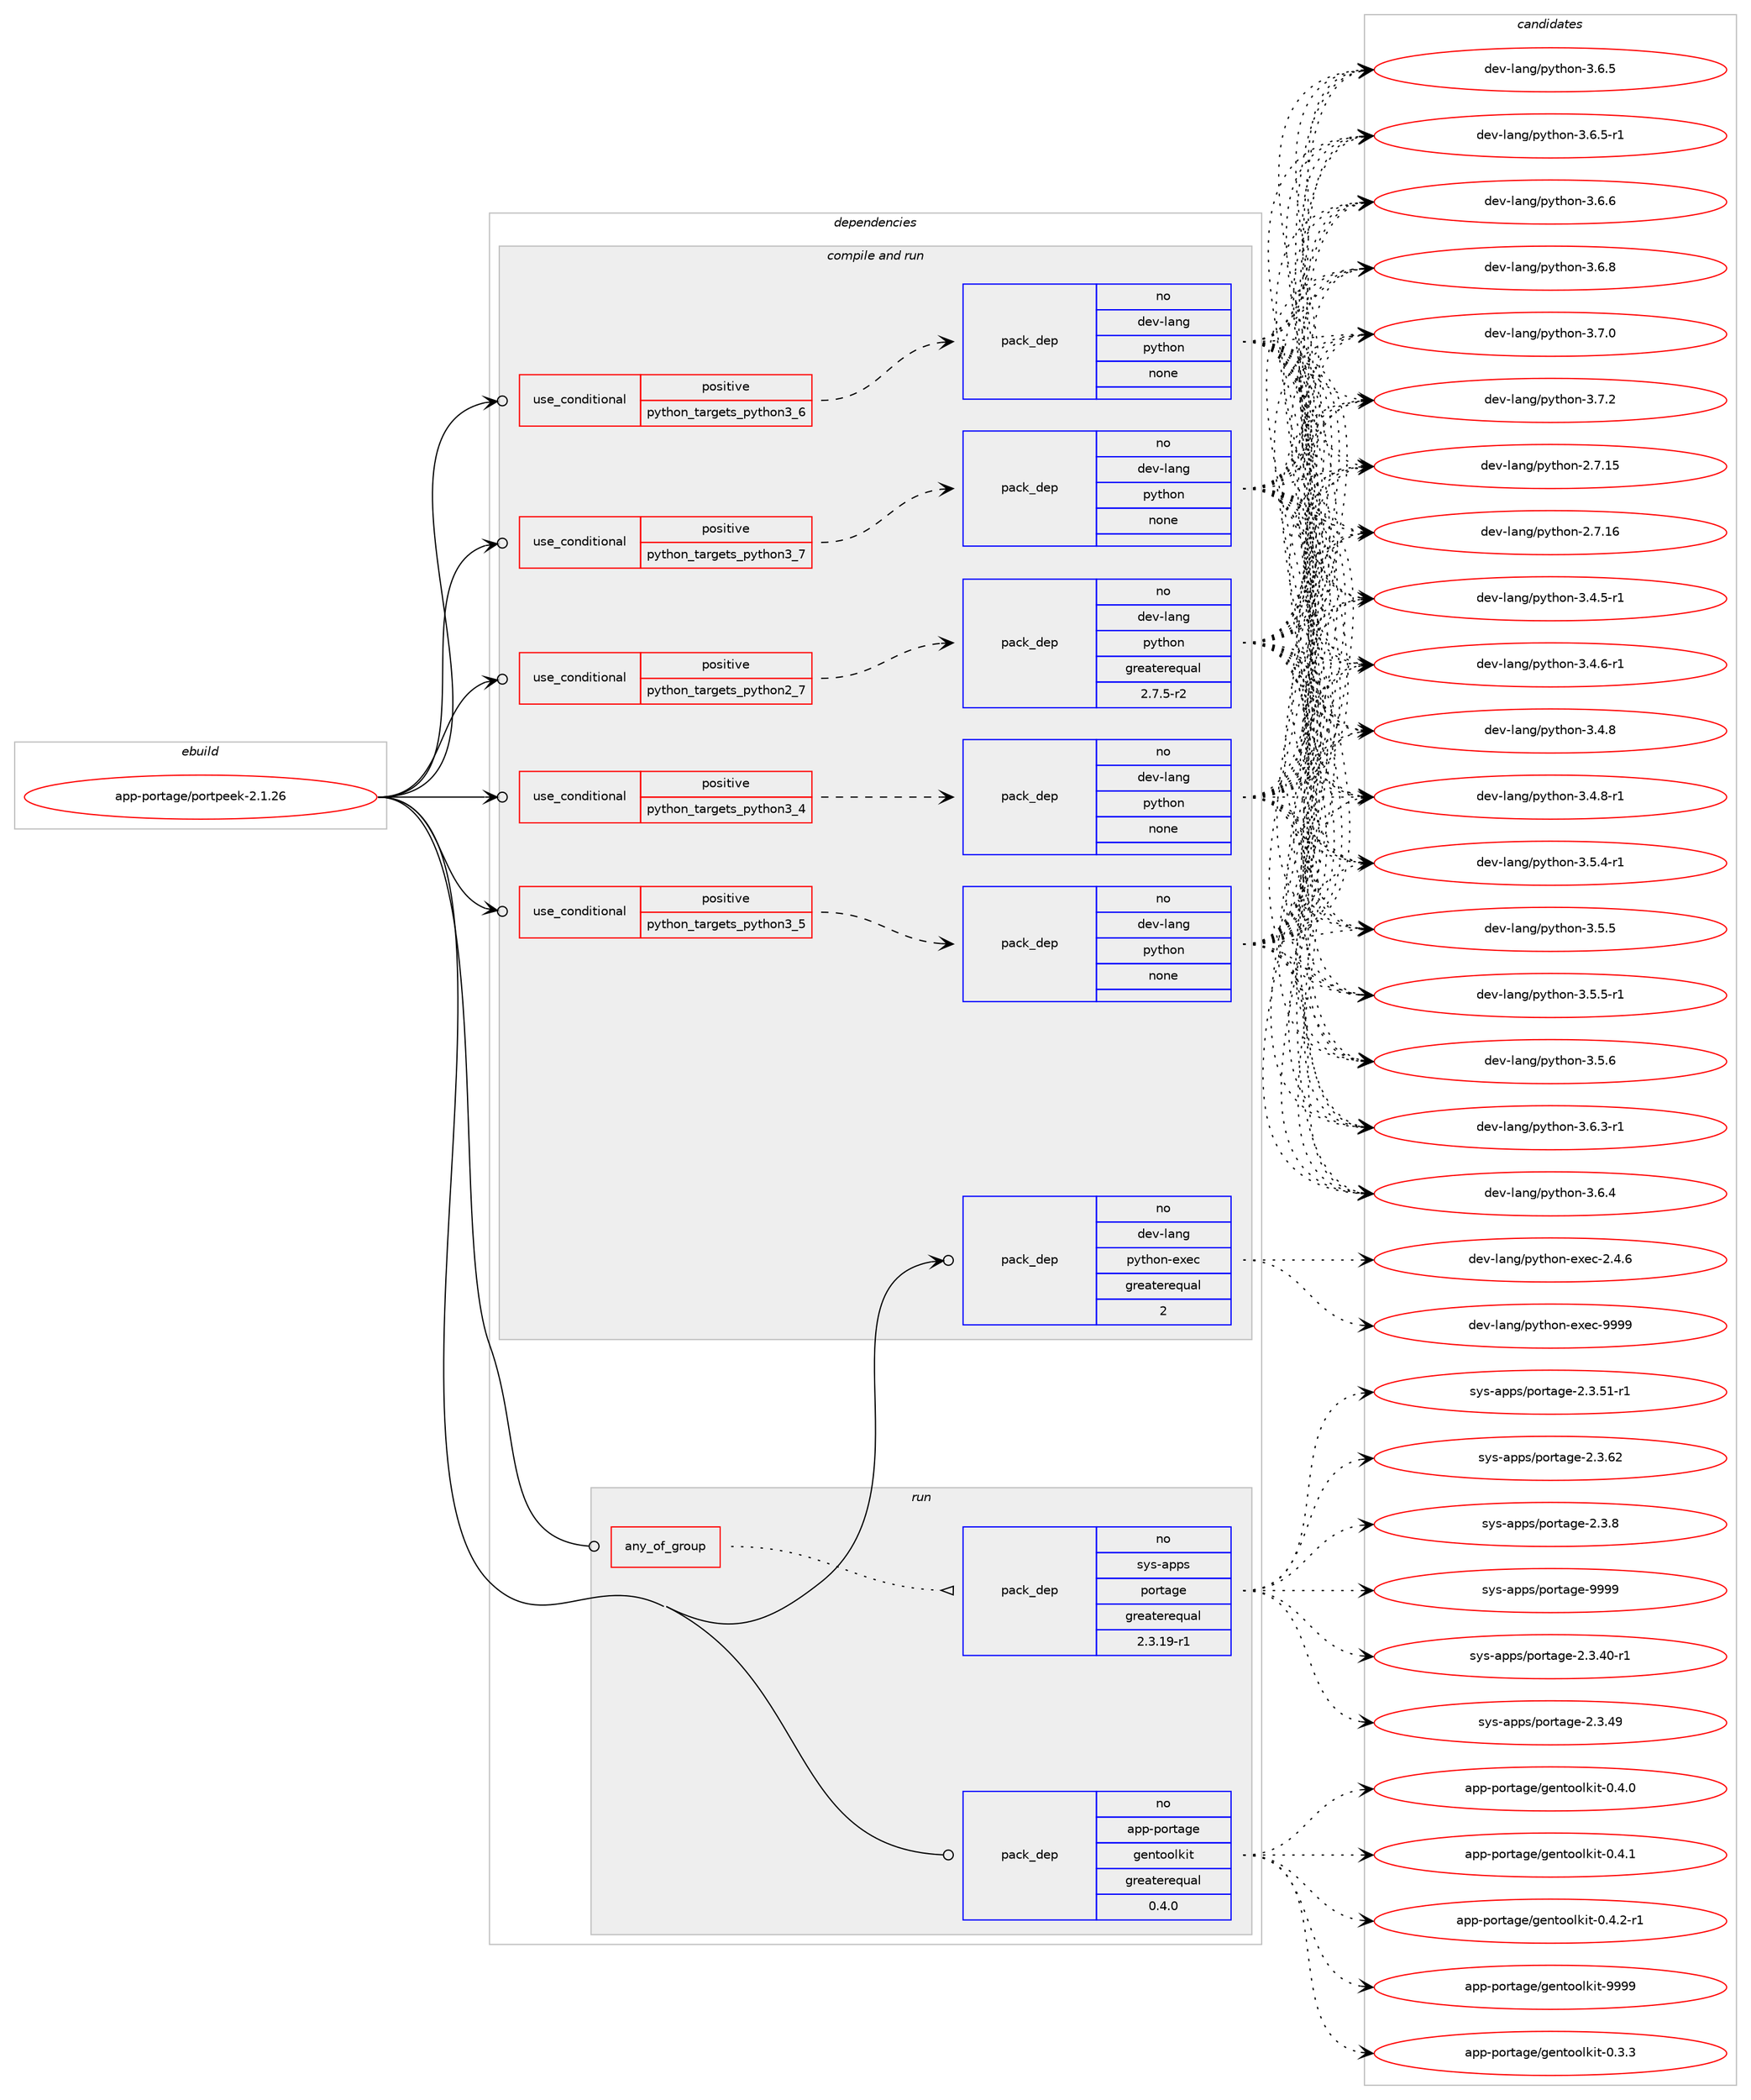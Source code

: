 digraph prolog {

# *************
# Graph options
# *************

newrank=true;
concentrate=true;
compound=true;
graph [rankdir=LR,fontname=Helvetica,fontsize=10,ranksep=1.5];#, ranksep=2.5, nodesep=0.2];
edge  [arrowhead=vee];
node  [fontname=Helvetica,fontsize=10];

# **********
# The ebuild
# **********

subgraph cluster_leftcol {
color=gray;
rank=same;
label=<<i>ebuild</i>>;
id [label="app-portage/portpeek-2.1.26", color=red, width=4, href="../app-portage/portpeek-2.1.26.svg"];
}

# ****************
# The dependencies
# ****************

subgraph cluster_midcol {
color=gray;
label=<<i>dependencies</i>>;
subgraph cluster_compile {
fillcolor="#eeeeee";
style=filled;
label=<<i>compile</i>>;
}
subgraph cluster_compileandrun {
fillcolor="#eeeeee";
style=filled;
label=<<i>compile and run</i>>;
subgraph cond355099 {
dependency1306883 [label=<<TABLE BORDER="0" CELLBORDER="1" CELLSPACING="0" CELLPADDING="4"><TR><TD ROWSPAN="3" CELLPADDING="10">use_conditional</TD></TR><TR><TD>positive</TD></TR><TR><TD>python_targets_python2_7</TD></TR></TABLE>>, shape=none, color=red];
subgraph pack931362 {
dependency1306884 [label=<<TABLE BORDER="0" CELLBORDER="1" CELLSPACING="0" CELLPADDING="4" WIDTH="220"><TR><TD ROWSPAN="6" CELLPADDING="30">pack_dep</TD></TR><TR><TD WIDTH="110">no</TD></TR><TR><TD>dev-lang</TD></TR><TR><TD>python</TD></TR><TR><TD>greaterequal</TD></TR><TR><TD>2.7.5-r2</TD></TR></TABLE>>, shape=none, color=blue];
}
dependency1306883:e -> dependency1306884:w [weight=20,style="dashed",arrowhead="vee"];
}
id:e -> dependency1306883:w [weight=20,style="solid",arrowhead="odotvee"];
subgraph cond355100 {
dependency1306885 [label=<<TABLE BORDER="0" CELLBORDER="1" CELLSPACING="0" CELLPADDING="4"><TR><TD ROWSPAN="3" CELLPADDING="10">use_conditional</TD></TR><TR><TD>positive</TD></TR><TR><TD>python_targets_python3_4</TD></TR></TABLE>>, shape=none, color=red];
subgraph pack931363 {
dependency1306886 [label=<<TABLE BORDER="0" CELLBORDER="1" CELLSPACING="0" CELLPADDING="4" WIDTH="220"><TR><TD ROWSPAN="6" CELLPADDING="30">pack_dep</TD></TR><TR><TD WIDTH="110">no</TD></TR><TR><TD>dev-lang</TD></TR><TR><TD>python</TD></TR><TR><TD>none</TD></TR><TR><TD></TD></TR></TABLE>>, shape=none, color=blue];
}
dependency1306885:e -> dependency1306886:w [weight=20,style="dashed",arrowhead="vee"];
}
id:e -> dependency1306885:w [weight=20,style="solid",arrowhead="odotvee"];
subgraph cond355101 {
dependency1306887 [label=<<TABLE BORDER="0" CELLBORDER="1" CELLSPACING="0" CELLPADDING="4"><TR><TD ROWSPAN="3" CELLPADDING="10">use_conditional</TD></TR><TR><TD>positive</TD></TR><TR><TD>python_targets_python3_5</TD></TR></TABLE>>, shape=none, color=red];
subgraph pack931364 {
dependency1306888 [label=<<TABLE BORDER="0" CELLBORDER="1" CELLSPACING="0" CELLPADDING="4" WIDTH="220"><TR><TD ROWSPAN="6" CELLPADDING="30">pack_dep</TD></TR><TR><TD WIDTH="110">no</TD></TR><TR><TD>dev-lang</TD></TR><TR><TD>python</TD></TR><TR><TD>none</TD></TR><TR><TD></TD></TR></TABLE>>, shape=none, color=blue];
}
dependency1306887:e -> dependency1306888:w [weight=20,style="dashed",arrowhead="vee"];
}
id:e -> dependency1306887:w [weight=20,style="solid",arrowhead="odotvee"];
subgraph cond355102 {
dependency1306889 [label=<<TABLE BORDER="0" CELLBORDER="1" CELLSPACING="0" CELLPADDING="4"><TR><TD ROWSPAN="3" CELLPADDING="10">use_conditional</TD></TR><TR><TD>positive</TD></TR><TR><TD>python_targets_python3_6</TD></TR></TABLE>>, shape=none, color=red];
subgraph pack931365 {
dependency1306890 [label=<<TABLE BORDER="0" CELLBORDER="1" CELLSPACING="0" CELLPADDING="4" WIDTH="220"><TR><TD ROWSPAN="6" CELLPADDING="30">pack_dep</TD></TR><TR><TD WIDTH="110">no</TD></TR><TR><TD>dev-lang</TD></TR><TR><TD>python</TD></TR><TR><TD>none</TD></TR><TR><TD></TD></TR></TABLE>>, shape=none, color=blue];
}
dependency1306889:e -> dependency1306890:w [weight=20,style="dashed",arrowhead="vee"];
}
id:e -> dependency1306889:w [weight=20,style="solid",arrowhead="odotvee"];
subgraph cond355103 {
dependency1306891 [label=<<TABLE BORDER="0" CELLBORDER="1" CELLSPACING="0" CELLPADDING="4"><TR><TD ROWSPAN="3" CELLPADDING="10">use_conditional</TD></TR><TR><TD>positive</TD></TR><TR><TD>python_targets_python3_7</TD></TR></TABLE>>, shape=none, color=red];
subgraph pack931366 {
dependency1306892 [label=<<TABLE BORDER="0" CELLBORDER="1" CELLSPACING="0" CELLPADDING="4" WIDTH="220"><TR><TD ROWSPAN="6" CELLPADDING="30">pack_dep</TD></TR><TR><TD WIDTH="110">no</TD></TR><TR><TD>dev-lang</TD></TR><TR><TD>python</TD></TR><TR><TD>none</TD></TR><TR><TD></TD></TR></TABLE>>, shape=none, color=blue];
}
dependency1306891:e -> dependency1306892:w [weight=20,style="dashed",arrowhead="vee"];
}
id:e -> dependency1306891:w [weight=20,style="solid",arrowhead="odotvee"];
subgraph pack931367 {
dependency1306893 [label=<<TABLE BORDER="0" CELLBORDER="1" CELLSPACING="0" CELLPADDING="4" WIDTH="220"><TR><TD ROWSPAN="6" CELLPADDING="30">pack_dep</TD></TR><TR><TD WIDTH="110">no</TD></TR><TR><TD>dev-lang</TD></TR><TR><TD>python-exec</TD></TR><TR><TD>greaterequal</TD></TR><TR><TD>2</TD></TR></TABLE>>, shape=none, color=blue];
}
id:e -> dependency1306893:w [weight=20,style="solid",arrowhead="odotvee"];
}
subgraph cluster_run {
fillcolor="#eeeeee";
style=filled;
label=<<i>run</i>>;
subgraph any19878 {
dependency1306894 [label=<<TABLE BORDER="0" CELLBORDER="1" CELLSPACING="0" CELLPADDING="4"><TR><TD CELLPADDING="10">any_of_group</TD></TR></TABLE>>, shape=none, color=red];subgraph pack931368 {
dependency1306895 [label=<<TABLE BORDER="0" CELLBORDER="1" CELLSPACING="0" CELLPADDING="4" WIDTH="220"><TR><TD ROWSPAN="6" CELLPADDING="30">pack_dep</TD></TR><TR><TD WIDTH="110">no</TD></TR><TR><TD>sys-apps</TD></TR><TR><TD>portage</TD></TR><TR><TD>greaterequal</TD></TR><TR><TD>2.3.19-r1</TD></TR></TABLE>>, shape=none, color=blue];
}
dependency1306894:e -> dependency1306895:w [weight=20,style="dotted",arrowhead="oinv"];
}
id:e -> dependency1306894:w [weight=20,style="solid",arrowhead="odot"];
subgraph pack931369 {
dependency1306896 [label=<<TABLE BORDER="0" CELLBORDER="1" CELLSPACING="0" CELLPADDING="4" WIDTH="220"><TR><TD ROWSPAN="6" CELLPADDING="30">pack_dep</TD></TR><TR><TD WIDTH="110">no</TD></TR><TR><TD>app-portage</TD></TR><TR><TD>gentoolkit</TD></TR><TR><TD>greaterequal</TD></TR><TR><TD>0.4.0</TD></TR></TABLE>>, shape=none, color=blue];
}
id:e -> dependency1306896:w [weight=20,style="solid",arrowhead="odot"];
}
}

# **************
# The candidates
# **************

subgraph cluster_choices {
rank=same;
color=gray;
label=<<i>candidates</i>>;

subgraph choice931362 {
color=black;
nodesep=1;
choice10010111845108971101034711212111610411111045504655464953 [label="dev-lang/python-2.7.15", color=red, width=4,href="../dev-lang/python-2.7.15.svg"];
choice10010111845108971101034711212111610411111045504655464954 [label="dev-lang/python-2.7.16", color=red, width=4,href="../dev-lang/python-2.7.16.svg"];
choice1001011184510897110103471121211161041111104551465246534511449 [label="dev-lang/python-3.4.5-r1", color=red, width=4,href="../dev-lang/python-3.4.5-r1.svg"];
choice1001011184510897110103471121211161041111104551465246544511449 [label="dev-lang/python-3.4.6-r1", color=red, width=4,href="../dev-lang/python-3.4.6-r1.svg"];
choice100101118451089711010347112121116104111110455146524656 [label="dev-lang/python-3.4.8", color=red, width=4,href="../dev-lang/python-3.4.8.svg"];
choice1001011184510897110103471121211161041111104551465246564511449 [label="dev-lang/python-3.4.8-r1", color=red, width=4,href="../dev-lang/python-3.4.8-r1.svg"];
choice1001011184510897110103471121211161041111104551465346524511449 [label="dev-lang/python-3.5.4-r1", color=red, width=4,href="../dev-lang/python-3.5.4-r1.svg"];
choice100101118451089711010347112121116104111110455146534653 [label="dev-lang/python-3.5.5", color=red, width=4,href="../dev-lang/python-3.5.5.svg"];
choice1001011184510897110103471121211161041111104551465346534511449 [label="dev-lang/python-3.5.5-r1", color=red, width=4,href="../dev-lang/python-3.5.5-r1.svg"];
choice100101118451089711010347112121116104111110455146534654 [label="dev-lang/python-3.5.6", color=red, width=4,href="../dev-lang/python-3.5.6.svg"];
choice1001011184510897110103471121211161041111104551465446514511449 [label="dev-lang/python-3.6.3-r1", color=red, width=4,href="../dev-lang/python-3.6.3-r1.svg"];
choice100101118451089711010347112121116104111110455146544652 [label="dev-lang/python-3.6.4", color=red, width=4,href="../dev-lang/python-3.6.4.svg"];
choice100101118451089711010347112121116104111110455146544653 [label="dev-lang/python-3.6.5", color=red, width=4,href="../dev-lang/python-3.6.5.svg"];
choice1001011184510897110103471121211161041111104551465446534511449 [label="dev-lang/python-3.6.5-r1", color=red, width=4,href="../dev-lang/python-3.6.5-r1.svg"];
choice100101118451089711010347112121116104111110455146544654 [label="dev-lang/python-3.6.6", color=red, width=4,href="../dev-lang/python-3.6.6.svg"];
choice100101118451089711010347112121116104111110455146544656 [label="dev-lang/python-3.6.8", color=red, width=4,href="../dev-lang/python-3.6.8.svg"];
choice100101118451089711010347112121116104111110455146554648 [label="dev-lang/python-3.7.0", color=red, width=4,href="../dev-lang/python-3.7.0.svg"];
choice100101118451089711010347112121116104111110455146554650 [label="dev-lang/python-3.7.2", color=red, width=4,href="../dev-lang/python-3.7.2.svg"];
dependency1306884:e -> choice10010111845108971101034711212111610411111045504655464953:w [style=dotted,weight="100"];
dependency1306884:e -> choice10010111845108971101034711212111610411111045504655464954:w [style=dotted,weight="100"];
dependency1306884:e -> choice1001011184510897110103471121211161041111104551465246534511449:w [style=dotted,weight="100"];
dependency1306884:e -> choice1001011184510897110103471121211161041111104551465246544511449:w [style=dotted,weight="100"];
dependency1306884:e -> choice100101118451089711010347112121116104111110455146524656:w [style=dotted,weight="100"];
dependency1306884:e -> choice1001011184510897110103471121211161041111104551465246564511449:w [style=dotted,weight="100"];
dependency1306884:e -> choice1001011184510897110103471121211161041111104551465346524511449:w [style=dotted,weight="100"];
dependency1306884:e -> choice100101118451089711010347112121116104111110455146534653:w [style=dotted,weight="100"];
dependency1306884:e -> choice1001011184510897110103471121211161041111104551465346534511449:w [style=dotted,weight="100"];
dependency1306884:e -> choice100101118451089711010347112121116104111110455146534654:w [style=dotted,weight="100"];
dependency1306884:e -> choice1001011184510897110103471121211161041111104551465446514511449:w [style=dotted,weight="100"];
dependency1306884:e -> choice100101118451089711010347112121116104111110455146544652:w [style=dotted,weight="100"];
dependency1306884:e -> choice100101118451089711010347112121116104111110455146544653:w [style=dotted,weight="100"];
dependency1306884:e -> choice1001011184510897110103471121211161041111104551465446534511449:w [style=dotted,weight="100"];
dependency1306884:e -> choice100101118451089711010347112121116104111110455146544654:w [style=dotted,weight="100"];
dependency1306884:e -> choice100101118451089711010347112121116104111110455146544656:w [style=dotted,weight="100"];
dependency1306884:e -> choice100101118451089711010347112121116104111110455146554648:w [style=dotted,weight="100"];
dependency1306884:e -> choice100101118451089711010347112121116104111110455146554650:w [style=dotted,weight="100"];
}
subgraph choice931363 {
color=black;
nodesep=1;
choice10010111845108971101034711212111610411111045504655464953 [label="dev-lang/python-2.7.15", color=red, width=4,href="../dev-lang/python-2.7.15.svg"];
choice10010111845108971101034711212111610411111045504655464954 [label="dev-lang/python-2.7.16", color=red, width=4,href="../dev-lang/python-2.7.16.svg"];
choice1001011184510897110103471121211161041111104551465246534511449 [label="dev-lang/python-3.4.5-r1", color=red, width=4,href="../dev-lang/python-3.4.5-r1.svg"];
choice1001011184510897110103471121211161041111104551465246544511449 [label="dev-lang/python-3.4.6-r1", color=red, width=4,href="../dev-lang/python-3.4.6-r1.svg"];
choice100101118451089711010347112121116104111110455146524656 [label="dev-lang/python-3.4.8", color=red, width=4,href="../dev-lang/python-3.4.8.svg"];
choice1001011184510897110103471121211161041111104551465246564511449 [label="dev-lang/python-3.4.8-r1", color=red, width=4,href="../dev-lang/python-3.4.8-r1.svg"];
choice1001011184510897110103471121211161041111104551465346524511449 [label="dev-lang/python-3.5.4-r1", color=red, width=4,href="../dev-lang/python-3.5.4-r1.svg"];
choice100101118451089711010347112121116104111110455146534653 [label="dev-lang/python-3.5.5", color=red, width=4,href="../dev-lang/python-3.5.5.svg"];
choice1001011184510897110103471121211161041111104551465346534511449 [label="dev-lang/python-3.5.5-r1", color=red, width=4,href="../dev-lang/python-3.5.5-r1.svg"];
choice100101118451089711010347112121116104111110455146534654 [label="dev-lang/python-3.5.6", color=red, width=4,href="../dev-lang/python-3.5.6.svg"];
choice1001011184510897110103471121211161041111104551465446514511449 [label="dev-lang/python-3.6.3-r1", color=red, width=4,href="../dev-lang/python-3.6.3-r1.svg"];
choice100101118451089711010347112121116104111110455146544652 [label="dev-lang/python-3.6.4", color=red, width=4,href="../dev-lang/python-3.6.4.svg"];
choice100101118451089711010347112121116104111110455146544653 [label="dev-lang/python-3.6.5", color=red, width=4,href="../dev-lang/python-3.6.5.svg"];
choice1001011184510897110103471121211161041111104551465446534511449 [label="dev-lang/python-3.6.5-r1", color=red, width=4,href="../dev-lang/python-3.6.5-r1.svg"];
choice100101118451089711010347112121116104111110455146544654 [label="dev-lang/python-3.6.6", color=red, width=4,href="../dev-lang/python-3.6.6.svg"];
choice100101118451089711010347112121116104111110455146544656 [label="dev-lang/python-3.6.8", color=red, width=4,href="../dev-lang/python-3.6.8.svg"];
choice100101118451089711010347112121116104111110455146554648 [label="dev-lang/python-3.7.0", color=red, width=4,href="../dev-lang/python-3.7.0.svg"];
choice100101118451089711010347112121116104111110455146554650 [label="dev-lang/python-3.7.2", color=red, width=4,href="../dev-lang/python-3.7.2.svg"];
dependency1306886:e -> choice10010111845108971101034711212111610411111045504655464953:w [style=dotted,weight="100"];
dependency1306886:e -> choice10010111845108971101034711212111610411111045504655464954:w [style=dotted,weight="100"];
dependency1306886:e -> choice1001011184510897110103471121211161041111104551465246534511449:w [style=dotted,weight="100"];
dependency1306886:e -> choice1001011184510897110103471121211161041111104551465246544511449:w [style=dotted,weight="100"];
dependency1306886:e -> choice100101118451089711010347112121116104111110455146524656:w [style=dotted,weight="100"];
dependency1306886:e -> choice1001011184510897110103471121211161041111104551465246564511449:w [style=dotted,weight="100"];
dependency1306886:e -> choice1001011184510897110103471121211161041111104551465346524511449:w [style=dotted,weight="100"];
dependency1306886:e -> choice100101118451089711010347112121116104111110455146534653:w [style=dotted,weight="100"];
dependency1306886:e -> choice1001011184510897110103471121211161041111104551465346534511449:w [style=dotted,weight="100"];
dependency1306886:e -> choice100101118451089711010347112121116104111110455146534654:w [style=dotted,weight="100"];
dependency1306886:e -> choice1001011184510897110103471121211161041111104551465446514511449:w [style=dotted,weight="100"];
dependency1306886:e -> choice100101118451089711010347112121116104111110455146544652:w [style=dotted,weight="100"];
dependency1306886:e -> choice100101118451089711010347112121116104111110455146544653:w [style=dotted,weight="100"];
dependency1306886:e -> choice1001011184510897110103471121211161041111104551465446534511449:w [style=dotted,weight="100"];
dependency1306886:e -> choice100101118451089711010347112121116104111110455146544654:w [style=dotted,weight="100"];
dependency1306886:e -> choice100101118451089711010347112121116104111110455146544656:w [style=dotted,weight="100"];
dependency1306886:e -> choice100101118451089711010347112121116104111110455146554648:w [style=dotted,weight="100"];
dependency1306886:e -> choice100101118451089711010347112121116104111110455146554650:w [style=dotted,weight="100"];
}
subgraph choice931364 {
color=black;
nodesep=1;
choice10010111845108971101034711212111610411111045504655464953 [label="dev-lang/python-2.7.15", color=red, width=4,href="../dev-lang/python-2.7.15.svg"];
choice10010111845108971101034711212111610411111045504655464954 [label="dev-lang/python-2.7.16", color=red, width=4,href="../dev-lang/python-2.7.16.svg"];
choice1001011184510897110103471121211161041111104551465246534511449 [label="dev-lang/python-3.4.5-r1", color=red, width=4,href="../dev-lang/python-3.4.5-r1.svg"];
choice1001011184510897110103471121211161041111104551465246544511449 [label="dev-lang/python-3.4.6-r1", color=red, width=4,href="../dev-lang/python-3.4.6-r1.svg"];
choice100101118451089711010347112121116104111110455146524656 [label="dev-lang/python-3.4.8", color=red, width=4,href="../dev-lang/python-3.4.8.svg"];
choice1001011184510897110103471121211161041111104551465246564511449 [label="dev-lang/python-3.4.8-r1", color=red, width=4,href="../dev-lang/python-3.4.8-r1.svg"];
choice1001011184510897110103471121211161041111104551465346524511449 [label="dev-lang/python-3.5.4-r1", color=red, width=4,href="../dev-lang/python-3.5.4-r1.svg"];
choice100101118451089711010347112121116104111110455146534653 [label="dev-lang/python-3.5.5", color=red, width=4,href="../dev-lang/python-3.5.5.svg"];
choice1001011184510897110103471121211161041111104551465346534511449 [label="dev-lang/python-3.5.5-r1", color=red, width=4,href="../dev-lang/python-3.5.5-r1.svg"];
choice100101118451089711010347112121116104111110455146534654 [label="dev-lang/python-3.5.6", color=red, width=4,href="../dev-lang/python-3.5.6.svg"];
choice1001011184510897110103471121211161041111104551465446514511449 [label="dev-lang/python-3.6.3-r1", color=red, width=4,href="../dev-lang/python-3.6.3-r1.svg"];
choice100101118451089711010347112121116104111110455146544652 [label="dev-lang/python-3.6.4", color=red, width=4,href="../dev-lang/python-3.6.4.svg"];
choice100101118451089711010347112121116104111110455146544653 [label="dev-lang/python-3.6.5", color=red, width=4,href="../dev-lang/python-3.6.5.svg"];
choice1001011184510897110103471121211161041111104551465446534511449 [label="dev-lang/python-3.6.5-r1", color=red, width=4,href="../dev-lang/python-3.6.5-r1.svg"];
choice100101118451089711010347112121116104111110455146544654 [label="dev-lang/python-3.6.6", color=red, width=4,href="../dev-lang/python-3.6.6.svg"];
choice100101118451089711010347112121116104111110455146544656 [label="dev-lang/python-3.6.8", color=red, width=4,href="../dev-lang/python-3.6.8.svg"];
choice100101118451089711010347112121116104111110455146554648 [label="dev-lang/python-3.7.0", color=red, width=4,href="../dev-lang/python-3.7.0.svg"];
choice100101118451089711010347112121116104111110455146554650 [label="dev-lang/python-3.7.2", color=red, width=4,href="../dev-lang/python-3.7.2.svg"];
dependency1306888:e -> choice10010111845108971101034711212111610411111045504655464953:w [style=dotted,weight="100"];
dependency1306888:e -> choice10010111845108971101034711212111610411111045504655464954:w [style=dotted,weight="100"];
dependency1306888:e -> choice1001011184510897110103471121211161041111104551465246534511449:w [style=dotted,weight="100"];
dependency1306888:e -> choice1001011184510897110103471121211161041111104551465246544511449:w [style=dotted,weight="100"];
dependency1306888:e -> choice100101118451089711010347112121116104111110455146524656:w [style=dotted,weight="100"];
dependency1306888:e -> choice1001011184510897110103471121211161041111104551465246564511449:w [style=dotted,weight="100"];
dependency1306888:e -> choice1001011184510897110103471121211161041111104551465346524511449:w [style=dotted,weight="100"];
dependency1306888:e -> choice100101118451089711010347112121116104111110455146534653:w [style=dotted,weight="100"];
dependency1306888:e -> choice1001011184510897110103471121211161041111104551465346534511449:w [style=dotted,weight="100"];
dependency1306888:e -> choice100101118451089711010347112121116104111110455146534654:w [style=dotted,weight="100"];
dependency1306888:e -> choice1001011184510897110103471121211161041111104551465446514511449:w [style=dotted,weight="100"];
dependency1306888:e -> choice100101118451089711010347112121116104111110455146544652:w [style=dotted,weight="100"];
dependency1306888:e -> choice100101118451089711010347112121116104111110455146544653:w [style=dotted,weight="100"];
dependency1306888:e -> choice1001011184510897110103471121211161041111104551465446534511449:w [style=dotted,weight="100"];
dependency1306888:e -> choice100101118451089711010347112121116104111110455146544654:w [style=dotted,weight="100"];
dependency1306888:e -> choice100101118451089711010347112121116104111110455146544656:w [style=dotted,weight="100"];
dependency1306888:e -> choice100101118451089711010347112121116104111110455146554648:w [style=dotted,weight="100"];
dependency1306888:e -> choice100101118451089711010347112121116104111110455146554650:w [style=dotted,weight="100"];
}
subgraph choice931365 {
color=black;
nodesep=1;
choice10010111845108971101034711212111610411111045504655464953 [label="dev-lang/python-2.7.15", color=red, width=4,href="../dev-lang/python-2.7.15.svg"];
choice10010111845108971101034711212111610411111045504655464954 [label="dev-lang/python-2.7.16", color=red, width=4,href="../dev-lang/python-2.7.16.svg"];
choice1001011184510897110103471121211161041111104551465246534511449 [label="dev-lang/python-3.4.5-r1", color=red, width=4,href="../dev-lang/python-3.4.5-r1.svg"];
choice1001011184510897110103471121211161041111104551465246544511449 [label="dev-lang/python-3.4.6-r1", color=red, width=4,href="../dev-lang/python-3.4.6-r1.svg"];
choice100101118451089711010347112121116104111110455146524656 [label="dev-lang/python-3.4.8", color=red, width=4,href="../dev-lang/python-3.4.8.svg"];
choice1001011184510897110103471121211161041111104551465246564511449 [label="dev-lang/python-3.4.8-r1", color=red, width=4,href="../dev-lang/python-3.4.8-r1.svg"];
choice1001011184510897110103471121211161041111104551465346524511449 [label="dev-lang/python-3.5.4-r1", color=red, width=4,href="../dev-lang/python-3.5.4-r1.svg"];
choice100101118451089711010347112121116104111110455146534653 [label="dev-lang/python-3.5.5", color=red, width=4,href="../dev-lang/python-3.5.5.svg"];
choice1001011184510897110103471121211161041111104551465346534511449 [label="dev-lang/python-3.5.5-r1", color=red, width=4,href="../dev-lang/python-3.5.5-r1.svg"];
choice100101118451089711010347112121116104111110455146534654 [label="dev-lang/python-3.5.6", color=red, width=4,href="../dev-lang/python-3.5.6.svg"];
choice1001011184510897110103471121211161041111104551465446514511449 [label="dev-lang/python-3.6.3-r1", color=red, width=4,href="../dev-lang/python-3.6.3-r1.svg"];
choice100101118451089711010347112121116104111110455146544652 [label="dev-lang/python-3.6.4", color=red, width=4,href="../dev-lang/python-3.6.4.svg"];
choice100101118451089711010347112121116104111110455146544653 [label="dev-lang/python-3.6.5", color=red, width=4,href="../dev-lang/python-3.6.5.svg"];
choice1001011184510897110103471121211161041111104551465446534511449 [label="dev-lang/python-3.6.5-r1", color=red, width=4,href="../dev-lang/python-3.6.5-r1.svg"];
choice100101118451089711010347112121116104111110455146544654 [label="dev-lang/python-3.6.6", color=red, width=4,href="../dev-lang/python-3.6.6.svg"];
choice100101118451089711010347112121116104111110455146544656 [label="dev-lang/python-3.6.8", color=red, width=4,href="../dev-lang/python-3.6.8.svg"];
choice100101118451089711010347112121116104111110455146554648 [label="dev-lang/python-3.7.0", color=red, width=4,href="../dev-lang/python-3.7.0.svg"];
choice100101118451089711010347112121116104111110455146554650 [label="dev-lang/python-3.7.2", color=red, width=4,href="../dev-lang/python-3.7.2.svg"];
dependency1306890:e -> choice10010111845108971101034711212111610411111045504655464953:w [style=dotted,weight="100"];
dependency1306890:e -> choice10010111845108971101034711212111610411111045504655464954:w [style=dotted,weight="100"];
dependency1306890:e -> choice1001011184510897110103471121211161041111104551465246534511449:w [style=dotted,weight="100"];
dependency1306890:e -> choice1001011184510897110103471121211161041111104551465246544511449:w [style=dotted,weight="100"];
dependency1306890:e -> choice100101118451089711010347112121116104111110455146524656:w [style=dotted,weight="100"];
dependency1306890:e -> choice1001011184510897110103471121211161041111104551465246564511449:w [style=dotted,weight="100"];
dependency1306890:e -> choice1001011184510897110103471121211161041111104551465346524511449:w [style=dotted,weight="100"];
dependency1306890:e -> choice100101118451089711010347112121116104111110455146534653:w [style=dotted,weight="100"];
dependency1306890:e -> choice1001011184510897110103471121211161041111104551465346534511449:w [style=dotted,weight="100"];
dependency1306890:e -> choice100101118451089711010347112121116104111110455146534654:w [style=dotted,weight="100"];
dependency1306890:e -> choice1001011184510897110103471121211161041111104551465446514511449:w [style=dotted,weight="100"];
dependency1306890:e -> choice100101118451089711010347112121116104111110455146544652:w [style=dotted,weight="100"];
dependency1306890:e -> choice100101118451089711010347112121116104111110455146544653:w [style=dotted,weight="100"];
dependency1306890:e -> choice1001011184510897110103471121211161041111104551465446534511449:w [style=dotted,weight="100"];
dependency1306890:e -> choice100101118451089711010347112121116104111110455146544654:w [style=dotted,weight="100"];
dependency1306890:e -> choice100101118451089711010347112121116104111110455146544656:w [style=dotted,weight="100"];
dependency1306890:e -> choice100101118451089711010347112121116104111110455146554648:w [style=dotted,weight="100"];
dependency1306890:e -> choice100101118451089711010347112121116104111110455146554650:w [style=dotted,weight="100"];
}
subgraph choice931366 {
color=black;
nodesep=1;
choice10010111845108971101034711212111610411111045504655464953 [label="dev-lang/python-2.7.15", color=red, width=4,href="../dev-lang/python-2.7.15.svg"];
choice10010111845108971101034711212111610411111045504655464954 [label="dev-lang/python-2.7.16", color=red, width=4,href="../dev-lang/python-2.7.16.svg"];
choice1001011184510897110103471121211161041111104551465246534511449 [label="dev-lang/python-3.4.5-r1", color=red, width=4,href="../dev-lang/python-3.4.5-r1.svg"];
choice1001011184510897110103471121211161041111104551465246544511449 [label="dev-lang/python-3.4.6-r1", color=red, width=4,href="../dev-lang/python-3.4.6-r1.svg"];
choice100101118451089711010347112121116104111110455146524656 [label="dev-lang/python-3.4.8", color=red, width=4,href="../dev-lang/python-3.4.8.svg"];
choice1001011184510897110103471121211161041111104551465246564511449 [label="dev-lang/python-3.4.8-r1", color=red, width=4,href="../dev-lang/python-3.4.8-r1.svg"];
choice1001011184510897110103471121211161041111104551465346524511449 [label="dev-lang/python-3.5.4-r1", color=red, width=4,href="../dev-lang/python-3.5.4-r1.svg"];
choice100101118451089711010347112121116104111110455146534653 [label="dev-lang/python-3.5.5", color=red, width=4,href="../dev-lang/python-3.5.5.svg"];
choice1001011184510897110103471121211161041111104551465346534511449 [label="dev-lang/python-3.5.5-r1", color=red, width=4,href="../dev-lang/python-3.5.5-r1.svg"];
choice100101118451089711010347112121116104111110455146534654 [label="dev-lang/python-3.5.6", color=red, width=4,href="../dev-lang/python-3.5.6.svg"];
choice1001011184510897110103471121211161041111104551465446514511449 [label="dev-lang/python-3.6.3-r1", color=red, width=4,href="../dev-lang/python-3.6.3-r1.svg"];
choice100101118451089711010347112121116104111110455146544652 [label="dev-lang/python-3.6.4", color=red, width=4,href="../dev-lang/python-3.6.4.svg"];
choice100101118451089711010347112121116104111110455146544653 [label="dev-lang/python-3.6.5", color=red, width=4,href="../dev-lang/python-3.6.5.svg"];
choice1001011184510897110103471121211161041111104551465446534511449 [label="dev-lang/python-3.6.5-r1", color=red, width=4,href="../dev-lang/python-3.6.5-r1.svg"];
choice100101118451089711010347112121116104111110455146544654 [label="dev-lang/python-3.6.6", color=red, width=4,href="../dev-lang/python-3.6.6.svg"];
choice100101118451089711010347112121116104111110455146544656 [label="dev-lang/python-3.6.8", color=red, width=4,href="../dev-lang/python-3.6.8.svg"];
choice100101118451089711010347112121116104111110455146554648 [label="dev-lang/python-3.7.0", color=red, width=4,href="../dev-lang/python-3.7.0.svg"];
choice100101118451089711010347112121116104111110455146554650 [label="dev-lang/python-3.7.2", color=red, width=4,href="../dev-lang/python-3.7.2.svg"];
dependency1306892:e -> choice10010111845108971101034711212111610411111045504655464953:w [style=dotted,weight="100"];
dependency1306892:e -> choice10010111845108971101034711212111610411111045504655464954:w [style=dotted,weight="100"];
dependency1306892:e -> choice1001011184510897110103471121211161041111104551465246534511449:w [style=dotted,weight="100"];
dependency1306892:e -> choice1001011184510897110103471121211161041111104551465246544511449:w [style=dotted,weight="100"];
dependency1306892:e -> choice100101118451089711010347112121116104111110455146524656:w [style=dotted,weight="100"];
dependency1306892:e -> choice1001011184510897110103471121211161041111104551465246564511449:w [style=dotted,weight="100"];
dependency1306892:e -> choice1001011184510897110103471121211161041111104551465346524511449:w [style=dotted,weight="100"];
dependency1306892:e -> choice100101118451089711010347112121116104111110455146534653:w [style=dotted,weight="100"];
dependency1306892:e -> choice1001011184510897110103471121211161041111104551465346534511449:w [style=dotted,weight="100"];
dependency1306892:e -> choice100101118451089711010347112121116104111110455146534654:w [style=dotted,weight="100"];
dependency1306892:e -> choice1001011184510897110103471121211161041111104551465446514511449:w [style=dotted,weight="100"];
dependency1306892:e -> choice100101118451089711010347112121116104111110455146544652:w [style=dotted,weight="100"];
dependency1306892:e -> choice100101118451089711010347112121116104111110455146544653:w [style=dotted,weight="100"];
dependency1306892:e -> choice1001011184510897110103471121211161041111104551465446534511449:w [style=dotted,weight="100"];
dependency1306892:e -> choice100101118451089711010347112121116104111110455146544654:w [style=dotted,weight="100"];
dependency1306892:e -> choice100101118451089711010347112121116104111110455146544656:w [style=dotted,weight="100"];
dependency1306892:e -> choice100101118451089711010347112121116104111110455146554648:w [style=dotted,weight="100"];
dependency1306892:e -> choice100101118451089711010347112121116104111110455146554650:w [style=dotted,weight="100"];
}
subgraph choice931367 {
color=black;
nodesep=1;
choice1001011184510897110103471121211161041111104510112010199455046524654 [label="dev-lang/python-exec-2.4.6", color=red, width=4,href="../dev-lang/python-exec-2.4.6.svg"];
choice10010111845108971101034711212111610411111045101120101994557575757 [label="dev-lang/python-exec-9999", color=red, width=4,href="../dev-lang/python-exec-9999.svg"];
dependency1306893:e -> choice1001011184510897110103471121211161041111104510112010199455046524654:w [style=dotted,weight="100"];
dependency1306893:e -> choice10010111845108971101034711212111610411111045101120101994557575757:w [style=dotted,weight="100"];
}
subgraph choice931368 {
color=black;
nodesep=1;
choice11512111545971121121154711211111411697103101455046514652484511449 [label="sys-apps/portage-2.3.40-r1", color=red, width=4,href="../sys-apps/portage-2.3.40-r1.svg"];
choice1151211154597112112115471121111141169710310145504651465257 [label="sys-apps/portage-2.3.49", color=red, width=4,href="../sys-apps/portage-2.3.49.svg"];
choice11512111545971121121154711211111411697103101455046514653494511449 [label="sys-apps/portage-2.3.51-r1", color=red, width=4,href="../sys-apps/portage-2.3.51-r1.svg"];
choice1151211154597112112115471121111141169710310145504651465450 [label="sys-apps/portage-2.3.62", color=red, width=4,href="../sys-apps/portage-2.3.62.svg"];
choice11512111545971121121154711211111411697103101455046514656 [label="sys-apps/portage-2.3.8", color=red, width=4,href="../sys-apps/portage-2.3.8.svg"];
choice115121115459711211211547112111114116971031014557575757 [label="sys-apps/portage-9999", color=red, width=4,href="../sys-apps/portage-9999.svg"];
dependency1306895:e -> choice11512111545971121121154711211111411697103101455046514652484511449:w [style=dotted,weight="100"];
dependency1306895:e -> choice1151211154597112112115471121111141169710310145504651465257:w [style=dotted,weight="100"];
dependency1306895:e -> choice11512111545971121121154711211111411697103101455046514653494511449:w [style=dotted,weight="100"];
dependency1306895:e -> choice1151211154597112112115471121111141169710310145504651465450:w [style=dotted,weight="100"];
dependency1306895:e -> choice11512111545971121121154711211111411697103101455046514656:w [style=dotted,weight="100"];
dependency1306895:e -> choice115121115459711211211547112111114116971031014557575757:w [style=dotted,weight="100"];
}
subgraph choice931369 {
color=black;
nodesep=1;
choice97112112451121111141169710310147103101110116111111108107105116454846514651 [label="app-portage/gentoolkit-0.3.3", color=red, width=4,href="../app-portage/gentoolkit-0.3.3.svg"];
choice97112112451121111141169710310147103101110116111111108107105116454846524648 [label="app-portage/gentoolkit-0.4.0", color=red, width=4,href="../app-portage/gentoolkit-0.4.0.svg"];
choice97112112451121111141169710310147103101110116111111108107105116454846524649 [label="app-portage/gentoolkit-0.4.1", color=red, width=4,href="../app-portage/gentoolkit-0.4.1.svg"];
choice971121124511211111411697103101471031011101161111111081071051164548465246504511449 [label="app-portage/gentoolkit-0.4.2-r1", color=red, width=4,href="../app-portage/gentoolkit-0.4.2-r1.svg"];
choice971121124511211111411697103101471031011101161111111081071051164557575757 [label="app-portage/gentoolkit-9999", color=red, width=4,href="../app-portage/gentoolkit-9999.svg"];
dependency1306896:e -> choice97112112451121111141169710310147103101110116111111108107105116454846514651:w [style=dotted,weight="100"];
dependency1306896:e -> choice97112112451121111141169710310147103101110116111111108107105116454846524648:w [style=dotted,weight="100"];
dependency1306896:e -> choice97112112451121111141169710310147103101110116111111108107105116454846524649:w [style=dotted,weight="100"];
dependency1306896:e -> choice971121124511211111411697103101471031011101161111111081071051164548465246504511449:w [style=dotted,weight="100"];
dependency1306896:e -> choice971121124511211111411697103101471031011101161111111081071051164557575757:w [style=dotted,weight="100"];
}
}

}
